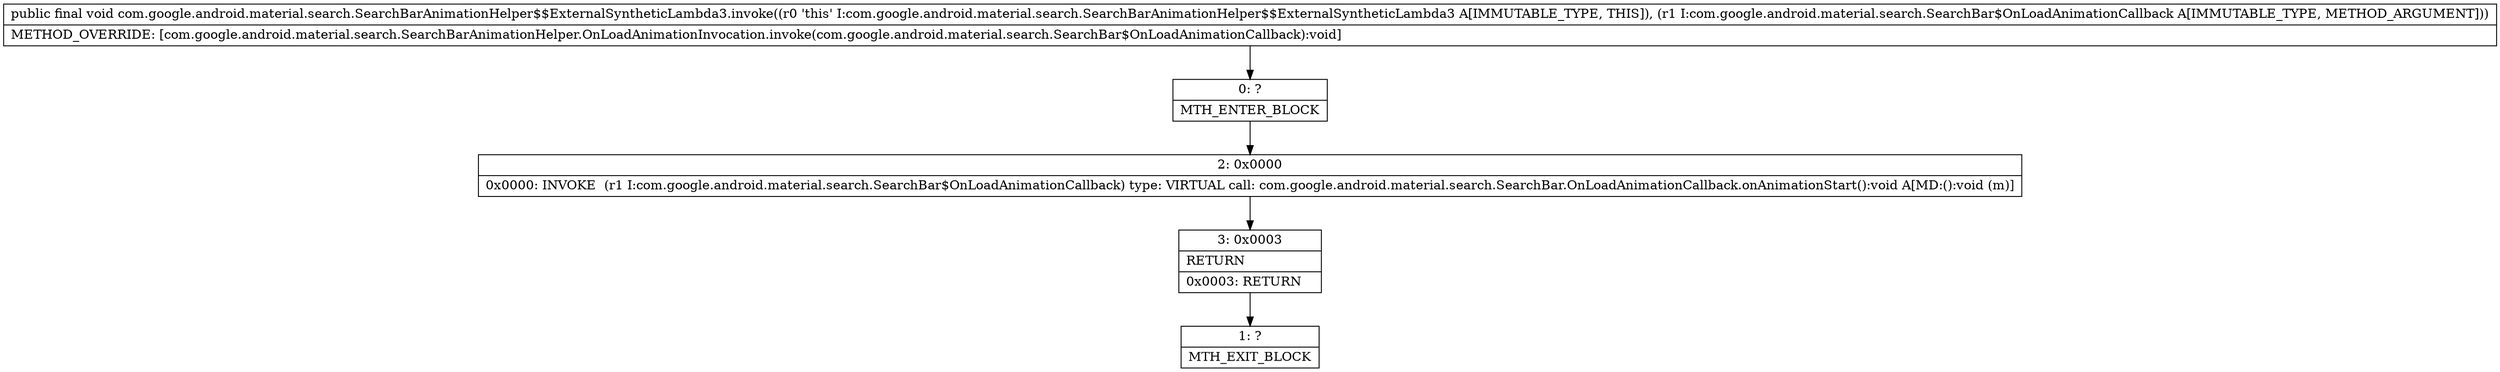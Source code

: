 digraph "CFG forcom.google.android.material.search.SearchBarAnimationHelper$$ExternalSyntheticLambda3.invoke(Lcom\/google\/android\/material\/search\/SearchBar$OnLoadAnimationCallback;)V" {
Node_0 [shape=record,label="{0\:\ ?|MTH_ENTER_BLOCK\l}"];
Node_2 [shape=record,label="{2\:\ 0x0000|0x0000: INVOKE  (r1 I:com.google.android.material.search.SearchBar$OnLoadAnimationCallback) type: VIRTUAL call: com.google.android.material.search.SearchBar.OnLoadAnimationCallback.onAnimationStart():void A[MD:():void (m)]\l}"];
Node_3 [shape=record,label="{3\:\ 0x0003|RETURN\l|0x0003: RETURN   \l}"];
Node_1 [shape=record,label="{1\:\ ?|MTH_EXIT_BLOCK\l}"];
MethodNode[shape=record,label="{public final void com.google.android.material.search.SearchBarAnimationHelper$$ExternalSyntheticLambda3.invoke((r0 'this' I:com.google.android.material.search.SearchBarAnimationHelper$$ExternalSyntheticLambda3 A[IMMUTABLE_TYPE, THIS]), (r1 I:com.google.android.material.search.SearchBar$OnLoadAnimationCallback A[IMMUTABLE_TYPE, METHOD_ARGUMENT]))  | METHOD_OVERRIDE: [com.google.android.material.search.SearchBarAnimationHelper.OnLoadAnimationInvocation.invoke(com.google.android.material.search.SearchBar$OnLoadAnimationCallback):void]\l}"];
MethodNode -> Node_0;Node_0 -> Node_2;
Node_2 -> Node_3;
Node_3 -> Node_1;
}

